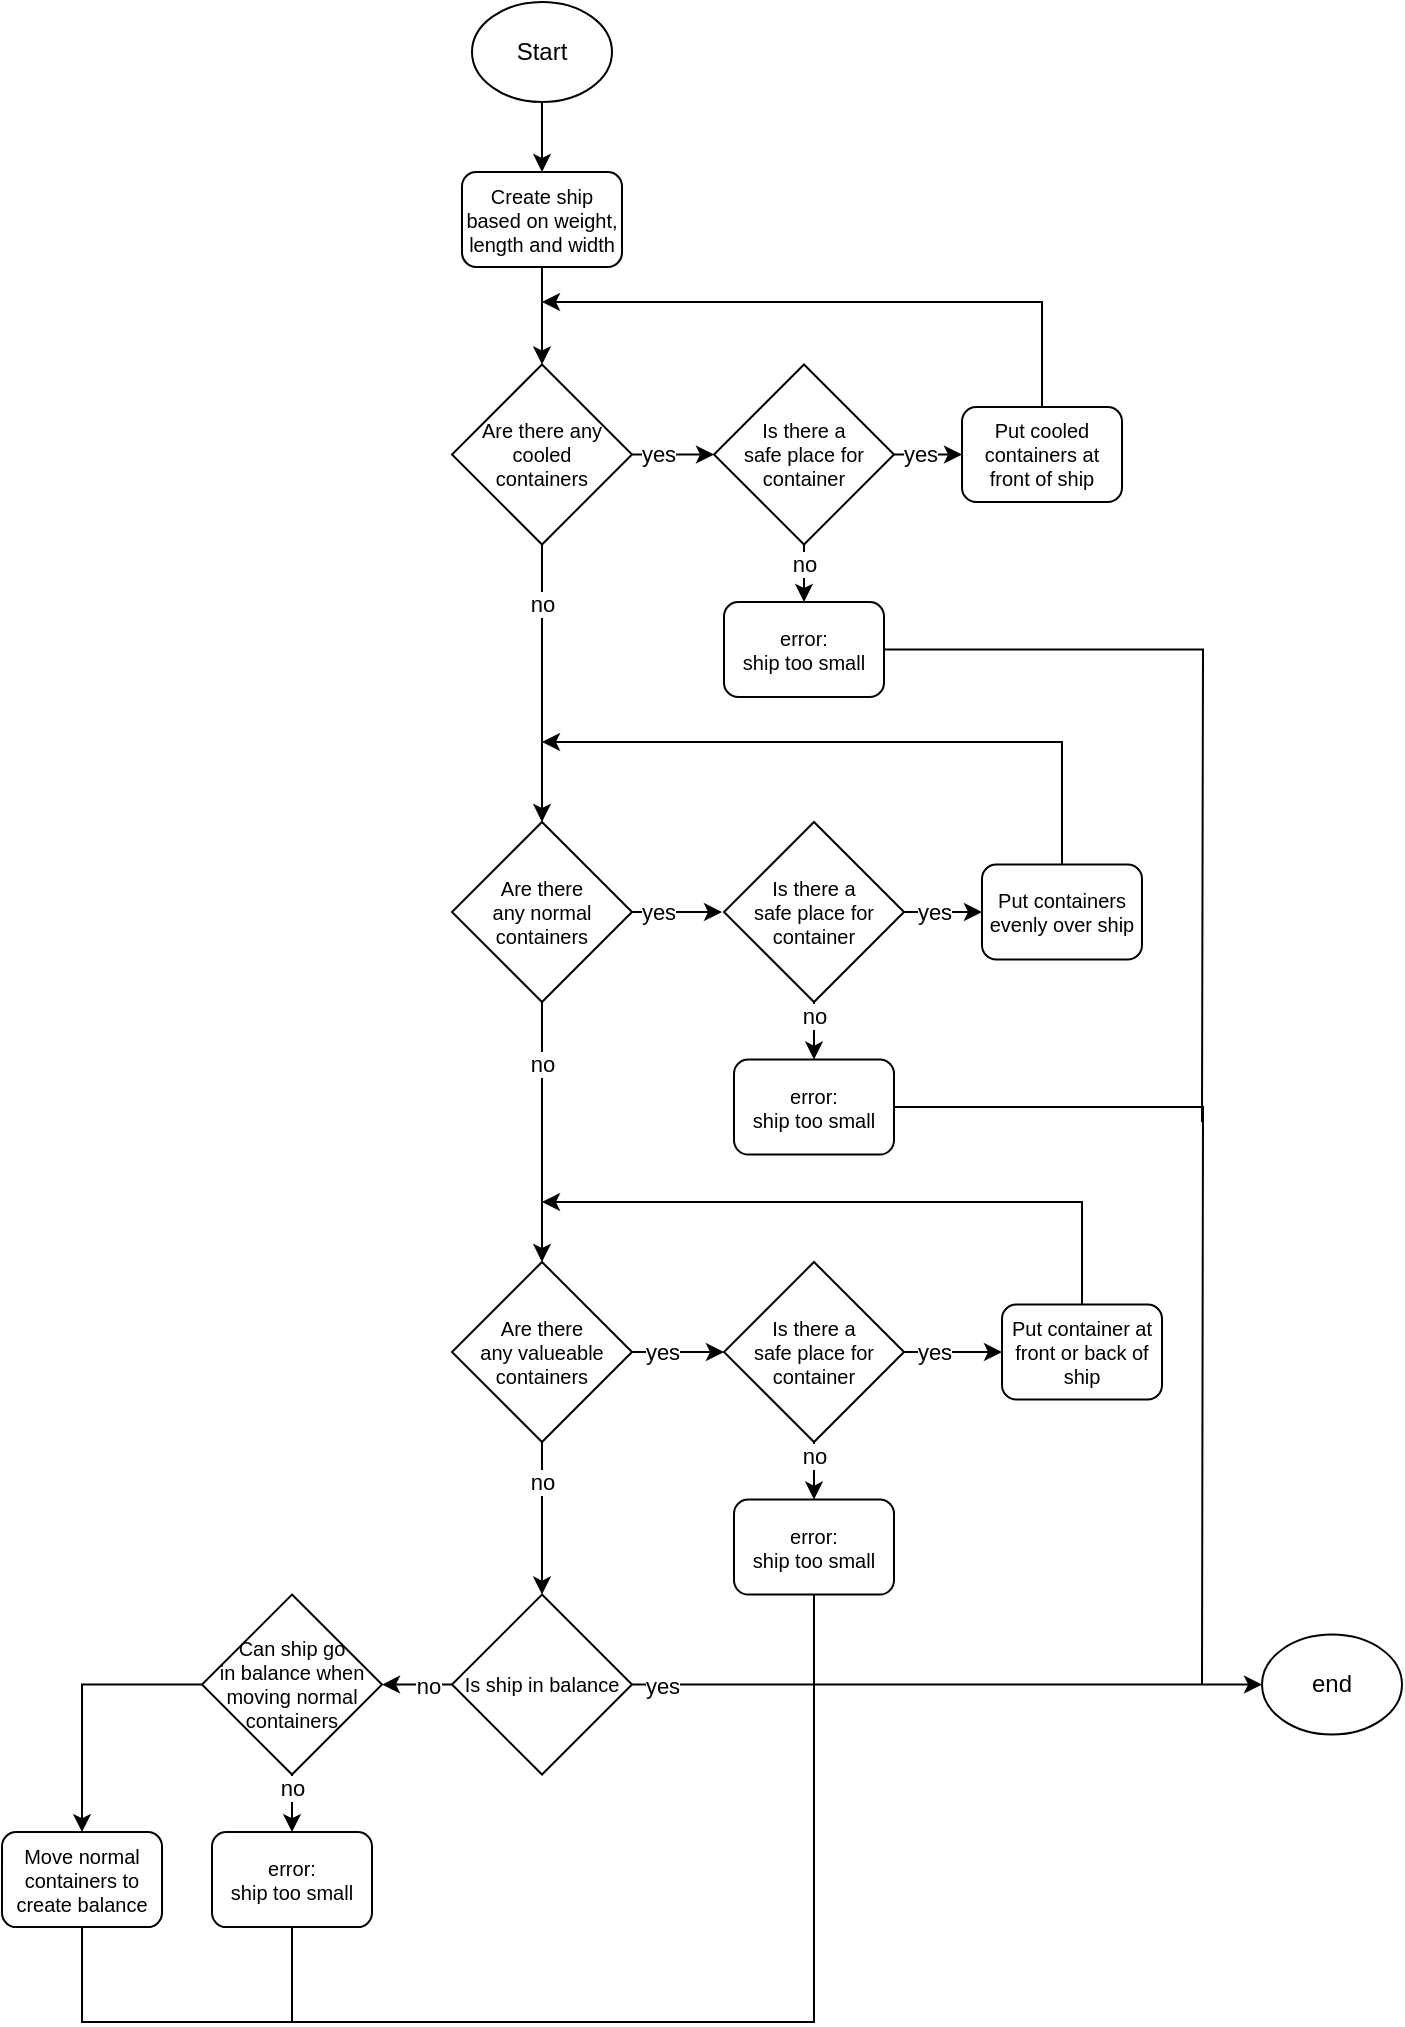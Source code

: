 <mxfile version="14.6.9" type="device"><diagram id="C5RBs43oDa-KdzZeNtuy" name="Page-1"><mxGraphModel dx="846" dy="896" grid="1" gridSize="10" guides="1" tooltips="1" connect="1" arrows="1" fold="1" page="1" pageScale="1" pageWidth="827" pageHeight="1169" math="0" shadow="0"><root><mxCell id="WIyWlLk6GJQsqaUBKTNV-0"/><mxCell id="WIyWlLk6GJQsqaUBKTNV-1" parent="WIyWlLk6GJQsqaUBKTNV-0"/><mxCell id="txOCaYFb2nIYpt7KKBqU-70" style="edgeStyle=orthogonalEdgeStyle;rounded=0;orthogonalLoop=1;jettySize=auto;html=1;entryX=0.5;entryY=0;entryDx=0;entryDy=0;" edge="1" parent="WIyWlLk6GJQsqaUBKTNV-1" source="txOCaYFb2nIYpt7KKBqU-1" target="txOCaYFb2nIYpt7KKBqU-71"><mxGeometry relative="1" as="geometry"><mxPoint x="1110" y="150" as="targetPoint"/></mxGeometry></mxCell><mxCell id="txOCaYFb2nIYpt7KKBqU-1" value="Start" style="ellipse;whiteSpace=wrap;html=1;" vertex="1" parent="WIyWlLk6GJQsqaUBKTNV-1"><mxGeometry x="1075" y="50" width="70" height="50" as="geometry"/></mxCell><mxCell id="txOCaYFb2nIYpt7KKBqU-74" style="edgeStyle=orthogonalEdgeStyle;rounded=0;orthogonalLoop=1;jettySize=auto;html=1;entryX=0.5;entryY=0;entryDx=0;entryDy=0;" edge="1" parent="WIyWlLk6GJQsqaUBKTNV-1" source="txOCaYFb2nIYpt7KKBqU-71" target="txOCaYFb2nIYpt7KKBqU-75"><mxGeometry relative="1" as="geometry"><mxPoint x="1110" y="230" as="targetPoint"/></mxGeometry></mxCell><mxCell id="txOCaYFb2nIYpt7KKBqU-71" value="Create ship based on weight, length and width" style="rounded=1;whiteSpace=wrap;html=1;fontSize=10;" vertex="1" parent="WIyWlLk6GJQsqaUBKTNV-1"><mxGeometry x="1070" y="135" width="80" height="47.5" as="geometry"/></mxCell><mxCell id="txOCaYFb2nIYpt7KKBqU-76" style="edgeStyle=orthogonalEdgeStyle;rounded=0;orthogonalLoop=1;jettySize=auto;html=1;entryX=0;entryY=0.5;entryDx=0;entryDy=0;" edge="1" parent="WIyWlLk6GJQsqaUBKTNV-1" source="txOCaYFb2nIYpt7KKBqU-75" target="txOCaYFb2nIYpt7KKBqU-80"><mxGeometry relative="1" as="geometry"><mxPoint x="1190" y="275" as="targetPoint"/></mxGeometry></mxCell><mxCell id="txOCaYFb2nIYpt7KKBqU-77" value="yes" style="edgeLabel;html=1;align=center;verticalAlign=middle;resizable=0;points=[];" vertex="1" connectable="0" parent="txOCaYFb2nIYpt7KKBqU-76"><mxGeometry x="-0.362" y="1" relative="1" as="geometry"><mxPoint as="offset"/></mxGeometry></mxCell><mxCell id="txOCaYFb2nIYpt7KKBqU-87" style="edgeStyle=orthogonalEdgeStyle;rounded=0;orthogonalLoop=1;jettySize=auto;html=1;entryX=0.5;entryY=0;entryDx=0;entryDy=0;" edge="1" parent="WIyWlLk6GJQsqaUBKTNV-1" source="txOCaYFb2nIYpt7KKBqU-75" target="txOCaYFb2nIYpt7KKBqU-89"><mxGeometry relative="1" as="geometry"><mxPoint x="1110" y="380" as="targetPoint"/></mxGeometry></mxCell><mxCell id="txOCaYFb2nIYpt7KKBqU-88" value="no" style="edgeLabel;html=1;align=center;verticalAlign=middle;resizable=0;points=[];" vertex="1" connectable="0" parent="txOCaYFb2nIYpt7KKBqU-87"><mxGeometry x="-0.728" y="-1" relative="1" as="geometry"><mxPoint x="1" y="10" as="offset"/></mxGeometry></mxCell><mxCell id="txOCaYFb2nIYpt7KKBqU-75" value="Are there any cooled &lt;br&gt;containers" style="rhombus;whiteSpace=wrap;html=1;fontSize=10;" vertex="1" parent="WIyWlLk6GJQsqaUBKTNV-1"><mxGeometry x="1065" y="231.25" width="90" height="90" as="geometry"/></mxCell><mxCell id="txOCaYFb2nIYpt7KKBqU-79" style="edgeStyle=orthogonalEdgeStyle;rounded=0;orthogonalLoop=1;jettySize=auto;html=1;" edge="1" parent="WIyWlLk6GJQsqaUBKTNV-1" source="txOCaYFb2nIYpt7KKBqU-78"><mxGeometry relative="1" as="geometry"><mxPoint x="1110" y="200" as="targetPoint"/><Array as="points"><mxPoint x="1360" y="200"/></Array></mxGeometry></mxCell><mxCell id="txOCaYFb2nIYpt7KKBqU-78" value="Put cooled containers at front of ship" style="rounded=1;whiteSpace=wrap;html=1;fontSize=10;" vertex="1" parent="WIyWlLk6GJQsqaUBKTNV-1"><mxGeometry x="1320" y="252.5" width="80" height="47.5" as="geometry"/></mxCell><mxCell id="txOCaYFb2nIYpt7KKBqU-81" style="edgeStyle=orthogonalEdgeStyle;rounded=0;orthogonalLoop=1;jettySize=auto;html=1;entryX=0;entryY=0.5;entryDx=0;entryDy=0;" edge="1" parent="WIyWlLk6GJQsqaUBKTNV-1" source="txOCaYFb2nIYpt7KKBqU-80" target="txOCaYFb2nIYpt7KKBqU-78"><mxGeometry relative="1" as="geometry"/></mxCell><mxCell id="txOCaYFb2nIYpt7KKBqU-82" value="yes" style="edgeLabel;html=1;align=center;verticalAlign=middle;resizable=0;points=[];" vertex="1" connectable="0" parent="txOCaYFb2nIYpt7KKBqU-81"><mxGeometry x="-0.433" y="1" relative="1" as="geometry"><mxPoint as="offset"/></mxGeometry></mxCell><mxCell id="txOCaYFb2nIYpt7KKBqU-84" style="edgeStyle=orthogonalEdgeStyle;rounded=0;orthogonalLoop=1;jettySize=auto;html=1;entryX=0.5;entryY=0;entryDx=0;entryDy=0;" edge="1" parent="WIyWlLk6GJQsqaUBKTNV-1" source="txOCaYFb2nIYpt7KKBqU-80" target="txOCaYFb2nIYpt7KKBqU-83"><mxGeometry relative="1" as="geometry"/></mxCell><mxCell id="txOCaYFb2nIYpt7KKBqU-86" value="no" style="edgeLabel;html=1;align=center;verticalAlign=middle;resizable=0;points=[];" vertex="1" connectable="0" parent="txOCaYFb2nIYpt7KKBqU-84"><mxGeometry x="-0.759" relative="1" as="geometry"><mxPoint y="3" as="offset"/></mxGeometry></mxCell><mxCell id="txOCaYFb2nIYpt7KKBqU-80" value="Is there a &lt;br&gt;safe place for &lt;br&gt;container" style="rhombus;whiteSpace=wrap;html=1;fontSize=10;" vertex="1" parent="WIyWlLk6GJQsqaUBKTNV-1"><mxGeometry x="1196" y="231.25" width="90" height="90" as="geometry"/></mxCell><mxCell id="txOCaYFb2nIYpt7KKBqU-133" style="edgeStyle=orthogonalEdgeStyle;rounded=0;orthogonalLoop=1;jettySize=auto;html=1;endArrow=none;endFill=0;" edge="1" parent="WIyWlLk6GJQsqaUBKTNV-1" source="txOCaYFb2nIYpt7KKBqU-83"><mxGeometry relative="1" as="geometry"><mxPoint x="1440.0" y="610" as="targetPoint"/></mxGeometry></mxCell><mxCell id="txOCaYFb2nIYpt7KKBqU-83" value="error: &lt;br&gt;ship too small" style="rounded=1;whiteSpace=wrap;html=1;fontSize=10;" vertex="1" parent="WIyWlLk6GJQsqaUBKTNV-1"><mxGeometry x="1201" y="350" width="80" height="47.5" as="geometry"/></mxCell><mxCell id="txOCaYFb2nIYpt7KKBqU-90" style="edgeStyle=orthogonalEdgeStyle;rounded=0;orthogonalLoop=1;jettySize=auto;html=1;" edge="1" parent="WIyWlLk6GJQsqaUBKTNV-1" source="txOCaYFb2nIYpt7KKBqU-89"><mxGeometry relative="1" as="geometry"><mxPoint x="1200" y="505" as="targetPoint"/></mxGeometry></mxCell><mxCell id="txOCaYFb2nIYpt7KKBqU-91" value="yes" style="edgeLabel;html=1;align=center;verticalAlign=middle;resizable=0;points=[];" vertex="1" connectable="0" parent="txOCaYFb2nIYpt7KKBqU-90"><mxGeometry x="-0.439" relative="1" as="geometry"><mxPoint as="offset"/></mxGeometry></mxCell><mxCell id="txOCaYFb2nIYpt7KKBqU-100" style="edgeStyle=orthogonalEdgeStyle;rounded=0;orthogonalLoop=1;jettySize=auto;html=1;entryX=0.5;entryY=0;entryDx=0;entryDy=0;" edge="1" parent="WIyWlLk6GJQsqaUBKTNV-1" source="txOCaYFb2nIYpt7KKBqU-89" target="txOCaYFb2nIYpt7KKBqU-102"><mxGeometry relative="1" as="geometry"><mxPoint x="1110" y="610" as="targetPoint"/></mxGeometry></mxCell><mxCell id="txOCaYFb2nIYpt7KKBqU-101" value="no" style="edgeLabel;html=1;align=center;verticalAlign=middle;resizable=0;points=[];" vertex="1" connectable="0" parent="txOCaYFb2nIYpt7KKBqU-100"><mxGeometry x="-0.691" y="1" relative="1" as="geometry"><mxPoint x="-1" y="11" as="offset"/></mxGeometry></mxCell><mxCell id="txOCaYFb2nIYpt7KKBqU-89" value="Are there &lt;br&gt;any normal &lt;br&gt;containers" style="rhombus;whiteSpace=wrap;html=1;fontSize=10;" vertex="1" parent="WIyWlLk6GJQsqaUBKTNV-1"><mxGeometry x="1065" y="460" width="90" height="90" as="geometry"/></mxCell><mxCell id="txOCaYFb2nIYpt7KKBqU-94" style="edgeStyle=orthogonalEdgeStyle;rounded=0;orthogonalLoop=1;jettySize=auto;html=1;entryX=0;entryY=0.5;entryDx=0;entryDy=0;" edge="1" parent="WIyWlLk6GJQsqaUBKTNV-1" source="txOCaYFb2nIYpt7KKBqU-92" target="txOCaYFb2nIYpt7KKBqU-93"><mxGeometry relative="1" as="geometry"/></mxCell><mxCell id="txOCaYFb2nIYpt7KKBqU-95" value="yes" style="edgeLabel;html=1;align=center;verticalAlign=middle;resizable=0;points=[];" vertex="1" connectable="0" parent="txOCaYFb2nIYpt7KKBqU-94"><mxGeometry x="-0.285" relative="1" as="geometry"><mxPoint as="offset"/></mxGeometry></mxCell><mxCell id="txOCaYFb2nIYpt7KKBqU-92" value="Is there a &lt;br&gt;safe place for &lt;br&gt;container" style="rhombus;whiteSpace=wrap;html=1;fontSize=10;" vertex="1" parent="WIyWlLk6GJQsqaUBKTNV-1"><mxGeometry x="1201" y="460" width="90" height="90" as="geometry"/></mxCell><mxCell id="txOCaYFb2nIYpt7KKBqU-99" style="edgeStyle=orthogonalEdgeStyle;rounded=0;orthogonalLoop=1;jettySize=auto;html=1;" edge="1" parent="WIyWlLk6GJQsqaUBKTNV-1" source="txOCaYFb2nIYpt7KKBqU-93"><mxGeometry relative="1" as="geometry"><mxPoint x="1110" y="420" as="targetPoint"/><Array as="points"><mxPoint x="1370" y="420"/></Array></mxGeometry></mxCell><mxCell id="txOCaYFb2nIYpt7KKBqU-93" value="Put containers evenly over ship" style="rounded=1;whiteSpace=wrap;html=1;fontSize=10;" vertex="1" parent="WIyWlLk6GJQsqaUBKTNV-1"><mxGeometry x="1330" y="481.25" width="80" height="47.5" as="geometry"/></mxCell><mxCell id="txOCaYFb2nIYpt7KKBqU-96" style="edgeStyle=orthogonalEdgeStyle;rounded=0;orthogonalLoop=1;jettySize=auto;html=1;entryX=0.5;entryY=0;entryDx=0;entryDy=0;" edge="1" parent="WIyWlLk6GJQsqaUBKTNV-1" target="txOCaYFb2nIYpt7KKBqU-98"><mxGeometry relative="1" as="geometry"><mxPoint x="1246" y="550" as="sourcePoint"/></mxGeometry></mxCell><mxCell id="txOCaYFb2nIYpt7KKBqU-97" value="no" style="edgeLabel;html=1;align=center;verticalAlign=middle;resizable=0;points=[];" vertex="1" connectable="0" parent="txOCaYFb2nIYpt7KKBqU-96"><mxGeometry x="-0.759" relative="1" as="geometry"><mxPoint y="3" as="offset"/></mxGeometry></mxCell><mxCell id="txOCaYFb2nIYpt7KKBqU-132" style="edgeStyle=orthogonalEdgeStyle;rounded=0;orthogonalLoop=1;jettySize=auto;html=1;endArrow=none;endFill=0;" edge="1" parent="WIyWlLk6GJQsqaUBKTNV-1" source="txOCaYFb2nIYpt7KKBqU-98"><mxGeometry relative="1" as="geometry"><mxPoint x="1440" y="891" as="targetPoint"/></mxGeometry></mxCell><mxCell id="txOCaYFb2nIYpt7KKBqU-98" value="error: &lt;br&gt;ship too small" style="rounded=1;whiteSpace=wrap;html=1;fontSize=10;" vertex="1" parent="WIyWlLk6GJQsqaUBKTNV-1"><mxGeometry x="1206" y="578.78" width="80" height="47.5" as="geometry"/></mxCell><mxCell id="txOCaYFb2nIYpt7KKBqU-105" style="edgeStyle=orthogonalEdgeStyle;rounded=0;orthogonalLoop=1;jettySize=auto;html=1;entryX=0;entryY=0.5;entryDx=0;entryDy=0;" edge="1" parent="WIyWlLk6GJQsqaUBKTNV-1" source="txOCaYFb2nIYpt7KKBqU-102" target="txOCaYFb2nIYpt7KKBqU-103"><mxGeometry relative="1" as="geometry"/></mxCell><mxCell id="txOCaYFb2nIYpt7KKBqU-106" value="yes" style="edgeLabel;html=1;align=center;verticalAlign=middle;resizable=0;points=[];" vertex="1" connectable="0" parent="txOCaYFb2nIYpt7KKBqU-105"><mxGeometry x="-0.663" y="-1" relative="1" as="geometry"><mxPoint x="7" y="-1" as="offset"/></mxGeometry></mxCell><mxCell id="txOCaYFb2nIYpt7KKBqU-115" style="edgeStyle=orthogonalEdgeStyle;rounded=0;orthogonalLoop=1;jettySize=auto;html=1;entryX=0.5;entryY=0;entryDx=0;entryDy=0;" edge="1" parent="WIyWlLk6GJQsqaUBKTNV-1" source="txOCaYFb2nIYpt7KKBqU-102" target="txOCaYFb2nIYpt7KKBqU-118"><mxGeometry relative="1" as="geometry"><mxPoint x="1110" y="810" as="targetPoint"/><Array as="points"/></mxGeometry></mxCell><mxCell id="txOCaYFb2nIYpt7KKBqU-116" value="no" style="edgeLabel;html=1;align=center;verticalAlign=middle;resizable=0;points=[];" vertex="1" connectable="0" parent="txOCaYFb2nIYpt7KKBqU-115"><mxGeometry x="-0.864" relative="1" as="geometry"><mxPoint y="15" as="offset"/></mxGeometry></mxCell><mxCell id="txOCaYFb2nIYpt7KKBqU-102" value="Are there &lt;br&gt;any valueable&lt;br&gt;containers" style="rhombus;whiteSpace=wrap;html=1;fontSize=10;" vertex="1" parent="WIyWlLk6GJQsqaUBKTNV-1"><mxGeometry x="1065" y="680" width="90" height="90" as="geometry"/></mxCell><mxCell id="txOCaYFb2nIYpt7KKBqU-107" style="edgeStyle=orthogonalEdgeStyle;rounded=0;orthogonalLoop=1;jettySize=auto;html=1;entryX=0;entryY=0.5;entryDx=0;entryDy=0;" edge="1" parent="WIyWlLk6GJQsqaUBKTNV-1" source="txOCaYFb2nIYpt7KKBqU-103" target="txOCaYFb2nIYpt7KKBqU-104"><mxGeometry relative="1" as="geometry"/></mxCell><mxCell id="txOCaYFb2nIYpt7KKBqU-108" value="yes" style="edgeLabel;html=1;align=center;verticalAlign=middle;resizable=0;points=[];" vertex="1" connectable="0" parent="txOCaYFb2nIYpt7KKBqU-107"><mxGeometry x="-0.388" relative="1" as="geometry"><mxPoint as="offset"/></mxGeometry></mxCell><mxCell id="txOCaYFb2nIYpt7KKBqU-103" value="Is there a &lt;br&gt;safe place for &lt;br&gt;container" style="rhombus;whiteSpace=wrap;html=1;fontSize=10;" vertex="1" parent="WIyWlLk6GJQsqaUBKTNV-1"><mxGeometry x="1201" y="680" width="90" height="90" as="geometry"/></mxCell><mxCell id="txOCaYFb2nIYpt7KKBqU-114" style="edgeStyle=orthogonalEdgeStyle;rounded=0;orthogonalLoop=1;jettySize=auto;html=1;" edge="1" parent="WIyWlLk6GJQsqaUBKTNV-1" source="txOCaYFb2nIYpt7KKBqU-104"><mxGeometry relative="1" as="geometry"><mxPoint x="1110" y="650" as="targetPoint"/><Array as="points"><mxPoint x="1380" y="650"/></Array></mxGeometry></mxCell><mxCell id="txOCaYFb2nIYpt7KKBqU-104" value="Put container at front or back of ship" style="rounded=1;whiteSpace=wrap;html=1;fontSize=10;" vertex="1" parent="WIyWlLk6GJQsqaUBKTNV-1"><mxGeometry x="1340" y="701.25" width="80" height="47.5" as="geometry"/></mxCell><mxCell id="txOCaYFb2nIYpt7KKBqU-111" style="edgeStyle=orthogonalEdgeStyle;rounded=0;orthogonalLoop=1;jettySize=auto;html=1;entryX=0.5;entryY=0;entryDx=0;entryDy=0;" edge="1" parent="WIyWlLk6GJQsqaUBKTNV-1" target="txOCaYFb2nIYpt7KKBqU-113"><mxGeometry relative="1" as="geometry"><mxPoint x="1246" y="770" as="sourcePoint"/></mxGeometry></mxCell><mxCell id="txOCaYFb2nIYpt7KKBqU-112" value="no" style="edgeLabel;html=1;align=center;verticalAlign=middle;resizable=0;points=[];" vertex="1" connectable="0" parent="txOCaYFb2nIYpt7KKBqU-111"><mxGeometry x="-0.759" relative="1" as="geometry"><mxPoint y="3" as="offset"/></mxGeometry></mxCell><mxCell id="txOCaYFb2nIYpt7KKBqU-134" style="edgeStyle=orthogonalEdgeStyle;rounded=0;orthogonalLoop=1;jettySize=auto;html=1;endArrow=none;endFill=0;" edge="1" parent="WIyWlLk6GJQsqaUBKTNV-1" source="txOCaYFb2nIYpt7KKBqU-113"><mxGeometry relative="1" as="geometry"><mxPoint x="1246" y="900" as="targetPoint"/></mxGeometry></mxCell><mxCell id="txOCaYFb2nIYpt7KKBqU-113" value="error: &lt;br&gt;ship too small" style="rounded=1;whiteSpace=wrap;html=1;fontSize=10;" vertex="1" parent="WIyWlLk6GJQsqaUBKTNV-1"><mxGeometry x="1206" y="798.78" width="80" height="47.5" as="geometry"/></mxCell><mxCell id="txOCaYFb2nIYpt7KKBqU-117" value="end" style="ellipse;whiteSpace=wrap;html=1;" vertex="1" parent="WIyWlLk6GJQsqaUBKTNV-1"><mxGeometry x="1470" y="866.28" width="70" height="50" as="geometry"/></mxCell><mxCell id="txOCaYFb2nIYpt7KKBqU-119" style="edgeStyle=orthogonalEdgeStyle;rounded=0;orthogonalLoop=1;jettySize=auto;html=1;entryX=0;entryY=0.5;entryDx=0;entryDy=0;" edge="1" parent="WIyWlLk6GJQsqaUBKTNV-1" source="txOCaYFb2nIYpt7KKBqU-118" target="txOCaYFb2nIYpt7KKBqU-117"><mxGeometry relative="1" as="geometry"/></mxCell><mxCell id="txOCaYFb2nIYpt7KKBqU-120" value="yes" style="edgeLabel;html=1;align=center;verticalAlign=middle;resizable=0;points=[];" vertex="1" connectable="0" parent="txOCaYFb2nIYpt7KKBqU-119"><mxGeometry x="-0.938" y="-1" relative="1" as="geometry"><mxPoint x="5" y="-1" as="offset"/></mxGeometry></mxCell><mxCell id="txOCaYFb2nIYpt7KKBqU-123" style="edgeStyle=orthogonalEdgeStyle;rounded=0;orthogonalLoop=1;jettySize=auto;html=1;entryX=1;entryY=0.5;entryDx=0;entryDy=0;" edge="1" parent="WIyWlLk6GJQsqaUBKTNV-1" source="txOCaYFb2nIYpt7KKBqU-118" target="txOCaYFb2nIYpt7KKBqU-122"><mxGeometry relative="1" as="geometry"/></mxCell><mxCell id="txOCaYFb2nIYpt7KKBqU-124" value="no" style="edgeLabel;html=1;align=center;verticalAlign=middle;resizable=0;points=[];" vertex="1" connectable="0" parent="txOCaYFb2nIYpt7KKBqU-123"><mxGeometry x="-0.466" relative="1" as="geometry"><mxPoint as="offset"/></mxGeometry></mxCell><mxCell id="txOCaYFb2nIYpt7KKBqU-118" value="Is ship in balance" style="rhombus;whiteSpace=wrap;html=1;fontSize=10;" vertex="1" parent="WIyWlLk6GJQsqaUBKTNV-1"><mxGeometry x="1065" y="846.28" width="90" height="90" as="geometry"/></mxCell><mxCell id="txOCaYFb2nIYpt7KKBqU-130" style="edgeStyle=orthogonalEdgeStyle;rounded=0;orthogonalLoop=1;jettySize=auto;html=1;endArrow=none;endFill=0;" edge="1" parent="WIyWlLk6GJQsqaUBKTNV-1" source="txOCaYFb2nIYpt7KKBqU-121"><mxGeometry relative="1" as="geometry"><mxPoint x="1246" y="890" as="targetPoint"/><Array as="points"><mxPoint x="880" y="1060"/><mxPoint x="1246" y="1060"/></Array></mxGeometry></mxCell><mxCell id="txOCaYFb2nIYpt7KKBqU-121" value="Move normal containers to create balance" style="rounded=1;whiteSpace=wrap;html=1;fontSize=10;" vertex="1" parent="WIyWlLk6GJQsqaUBKTNV-1"><mxGeometry x="840" y="965.06" width="80" height="47.5" as="geometry"/></mxCell><mxCell id="txOCaYFb2nIYpt7KKBqU-128" style="edgeStyle=orthogonalEdgeStyle;rounded=0;orthogonalLoop=1;jettySize=auto;html=1;entryX=0.5;entryY=0;entryDx=0;entryDy=0;" edge="1" parent="WIyWlLk6GJQsqaUBKTNV-1" source="txOCaYFb2nIYpt7KKBqU-122" target="txOCaYFb2nIYpt7KKBqU-121"><mxGeometry relative="1" as="geometry"><mxPoint x="880" y="960" as="targetPoint"/><Array as="points"><mxPoint x="880" y="891"/></Array></mxGeometry></mxCell><mxCell id="txOCaYFb2nIYpt7KKBqU-122" value="Can ship go &lt;br&gt;in balance when moving normal containers" style="rhombus;whiteSpace=wrap;html=1;fontSize=10;" vertex="1" parent="WIyWlLk6GJQsqaUBKTNV-1"><mxGeometry x="940" y="846.28" width="90" height="90" as="geometry"/></mxCell><mxCell id="txOCaYFb2nIYpt7KKBqU-125" style="edgeStyle=orthogonalEdgeStyle;rounded=0;orthogonalLoop=1;jettySize=auto;html=1;entryX=0.5;entryY=0;entryDx=0;entryDy=0;" edge="1" parent="WIyWlLk6GJQsqaUBKTNV-1" target="txOCaYFb2nIYpt7KKBqU-127"><mxGeometry relative="1" as="geometry"><mxPoint x="985" y="936.28" as="sourcePoint"/></mxGeometry></mxCell><mxCell id="txOCaYFb2nIYpt7KKBqU-126" value="no" style="edgeLabel;html=1;align=center;verticalAlign=middle;resizable=0;points=[];" vertex="1" connectable="0" parent="txOCaYFb2nIYpt7KKBqU-125"><mxGeometry x="-0.759" relative="1" as="geometry"><mxPoint y="3" as="offset"/></mxGeometry></mxCell><mxCell id="txOCaYFb2nIYpt7KKBqU-131" style="edgeStyle=orthogonalEdgeStyle;rounded=0;orthogonalLoop=1;jettySize=auto;html=1;endArrow=none;endFill=0;" edge="1" parent="WIyWlLk6GJQsqaUBKTNV-1" source="txOCaYFb2nIYpt7KKBqU-127"><mxGeometry relative="1" as="geometry"><mxPoint x="985" y="1060" as="targetPoint"/></mxGeometry></mxCell><mxCell id="txOCaYFb2nIYpt7KKBqU-127" value="error: &lt;br&gt;ship too small" style="rounded=1;whiteSpace=wrap;html=1;fontSize=10;" vertex="1" parent="WIyWlLk6GJQsqaUBKTNV-1"><mxGeometry x="945" y="965.06" width="80" height="47.5" as="geometry"/></mxCell></root></mxGraphModel></diagram></mxfile>